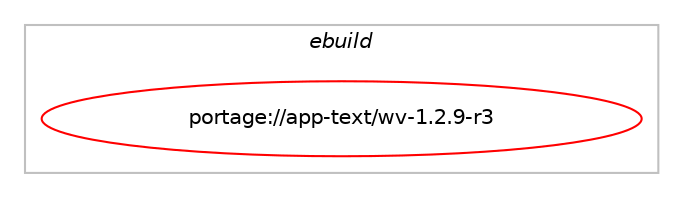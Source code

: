 digraph prolog {

# *************
# Graph options
# *************

newrank=true;
concentrate=true;
compound=true;
graph [rankdir=LR,fontname=Helvetica,fontsize=10,ranksep=1.5];#, ranksep=2.5, nodesep=0.2];
edge  [arrowhead=vee];
node  [fontname=Helvetica,fontsize=10];

# **********
# The ebuild
# **********

subgraph cluster_leftcol {
color=gray;
label=<<i>ebuild</i>>;
id [label="portage://app-text/wv-1.2.9-r3", color=red, width=4, href="../app-text/wv-1.2.9-r3.svg"];
}

# ****************
# The dependencies
# ****************

subgraph cluster_midcol {
color=gray;
label=<<i>dependencies</i>>;
subgraph cluster_compile {
fillcolor="#eeeeee";
style=filled;
label=<<i>compile</i>>;
# *** BEGIN UNKNOWN DEPENDENCY TYPE (TODO) ***
# id -> equal(use_conditional_group(positive,tools,portage://app-text/wv-1.2.9-r3,[package_dependency(portage://app-text/wv-1.2.9-r3,install,no,app-text,texlive-core,none,[,,],[],[]),package_dependency(portage://app-text/wv-1.2.9-r3,install,no,dev-texlive,texlive-latex,none,[,,],[],[])]))
# *** END UNKNOWN DEPENDENCY TYPE (TODO) ***

# *** BEGIN UNKNOWN DEPENDENCY TYPE (TODO) ***
# id -> equal(use_conditional_group(positive,wmf,portage://app-text/wv-1.2.9-r3,[package_dependency(portage://app-text/wv-1.2.9-r3,install,no,media-libs,libwmf,greaterequal,[0.2.2,,,0.2.2],[],[])]))
# *** END UNKNOWN DEPENDENCY TYPE (TODO) ***

# *** BEGIN UNKNOWN DEPENDENCY TYPE (TODO) ***
# id -> equal(package_dependency(portage://app-text/wv-1.2.9-r3,install,no,dev-libs,glib,greaterequal,[2,,,2],[slot(2)],[]))
# *** END UNKNOWN DEPENDENCY TYPE (TODO) ***

# *** BEGIN UNKNOWN DEPENDENCY TYPE (TODO) ***
# id -> equal(package_dependency(portage://app-text/wv-1.2.9-r3,install,no,dev-libs,libxml2,none,[,,],[slot(2)],[]))
# *** END UNKNOWN DEPENDENCY TYPE (TODO) ***

# *** BEGIN UNKNOWN DEPENDENCY TYPE (TODO) ***
# id -> equal(package_dependency(portage://app-text/wv-1.2.9-r3,install,no,gnome-extra,libgsf,greaterequal,[1.13,,,1.13],any_same_slot,[]))
# *** END UNKNOWN DEPENDENCY TYPE (TODO) ***

# *** BEGIN UNKNOWN DEPENDENCY TYPE (TODO) ***
# id -> equal(package_dependency(portage://app-text/wv-1.2.9-r3,install,no,media-libs,libpng,none,[,,],[slot(0),equal],[]))
# *** END UNKNOWN DEPENDENCY TYPE (TODO) ***

# *** BEGIN UNKNOWN DEPENDENCY TYPE (TODO) ***
# id -> equal(package_dependency(portage://app-text/wv-1.2.9-r3,install,no,sys-libs,zlib,none,[,,],[],[]))
# *** END UNKNOWN DEPENDENCY TYPE (TODO) ***

}
subgraph cluster_compileandrun {
fillcolor="#eeeeee";
style=filled;
label=<<i>compile and run</i>>;
}
subgraph cluster_run {
fillcolor="#eeeeee";
style=filled;
label=<<i>run</i>>;
# *** BEGIN UNKNOWN DEPENDENCY TYPE (TODO) ***
# id -> equal(use_conditional_group(positive,tools,portage://app-text/wv-1.2.9-r3,[package_dependency(portage://app-text/wv-1.2.9-r3,run,no,app-text,texlive-core,none,[,,],[],[]),package_dependency(portage://app-text/wv-1.2.9-r3,run,no,dev-texlive,texlive-latex,none,[,,],[],[])]))
# *** END UNKNOWN DEPENDENCY TYPE (TODO) ***

# *** BEGIN UNKNOWN DEPENDENCY TYPE (TODO) ***
# id -> equal(use_conditional_group(positive,wmf,portage://app-text/wv-1.2.9-r3,[package_dependency(portage://app-text/wv-1.2.9-r3,run,no,media-libs,libwmf,greaterequal,[0.2.2,,,0.2.2],[],[])]))
# *** END UNKNOWN DEPENDENCY TYPE (TODO) ***

# *** BEGIN UNKNOWN DEPENDENCY TYPE (TODO) ***
# id -> equal(package_dependency(portage://app-text/wv-1.2.9-r3,run,no,dev-libs,glib,greaterequal,[2,,,2],[slot(2)],[]))
# *** END UNKNOWN DEPENDENCY TYPE (TODO) ***

# *** BEGIN UNKNOWN DEPENDENCY TYPE (TODO) ***
# id -> equal(package_dependency(portage://app-text/wv-1.2.9-r3,run,no,dev-libs,libxml2,none,[,,],[slot(2)],[]))
# *** END UNKNOWN DEPENDENCY TYPE (TODO) ***

# *** BEGIN UNKNOWN DEPENDENCY TYPE (TODO) ***
# id -> equal(package_dependency(portage://app-text/wv-1.2.9-r3,run,no,gnome-extra,libgsf,greaterequal,[1.13,,,1.13],any_same_slot,[]))
# *** END UNKNOWN DEPENDENCY TYPE (TODO) ***

# *** BEGIN UNKNOWN DEPENDENCY TYPE (TODO) ***
# id -> equal(package_dependency(portage://app-text/wv-1.2.9-r3,run,no,media-libs,libpng,none,[,,],[slot(0),equal],[]))
# *** END UNKNOWN DEPENDENCY TYPE (TODO) ***

# *** BEGIN UNKNOWN DEPENDENCY TYPE (TODO) ***
# id -> equal(package_dependency(portage://app-text/wv-1.2.9-r3,run,no,sys-libs,zlib,none,[,,],[],[]))
# *** END UNKNOWN DEPENDENCY TYPE (TODO) ***

}
}

# **************
# The candidates
# **************

subgraph cluster_choices {
rank=same;
color=gray;
label=<<i>candidates</i>>;

}

}
